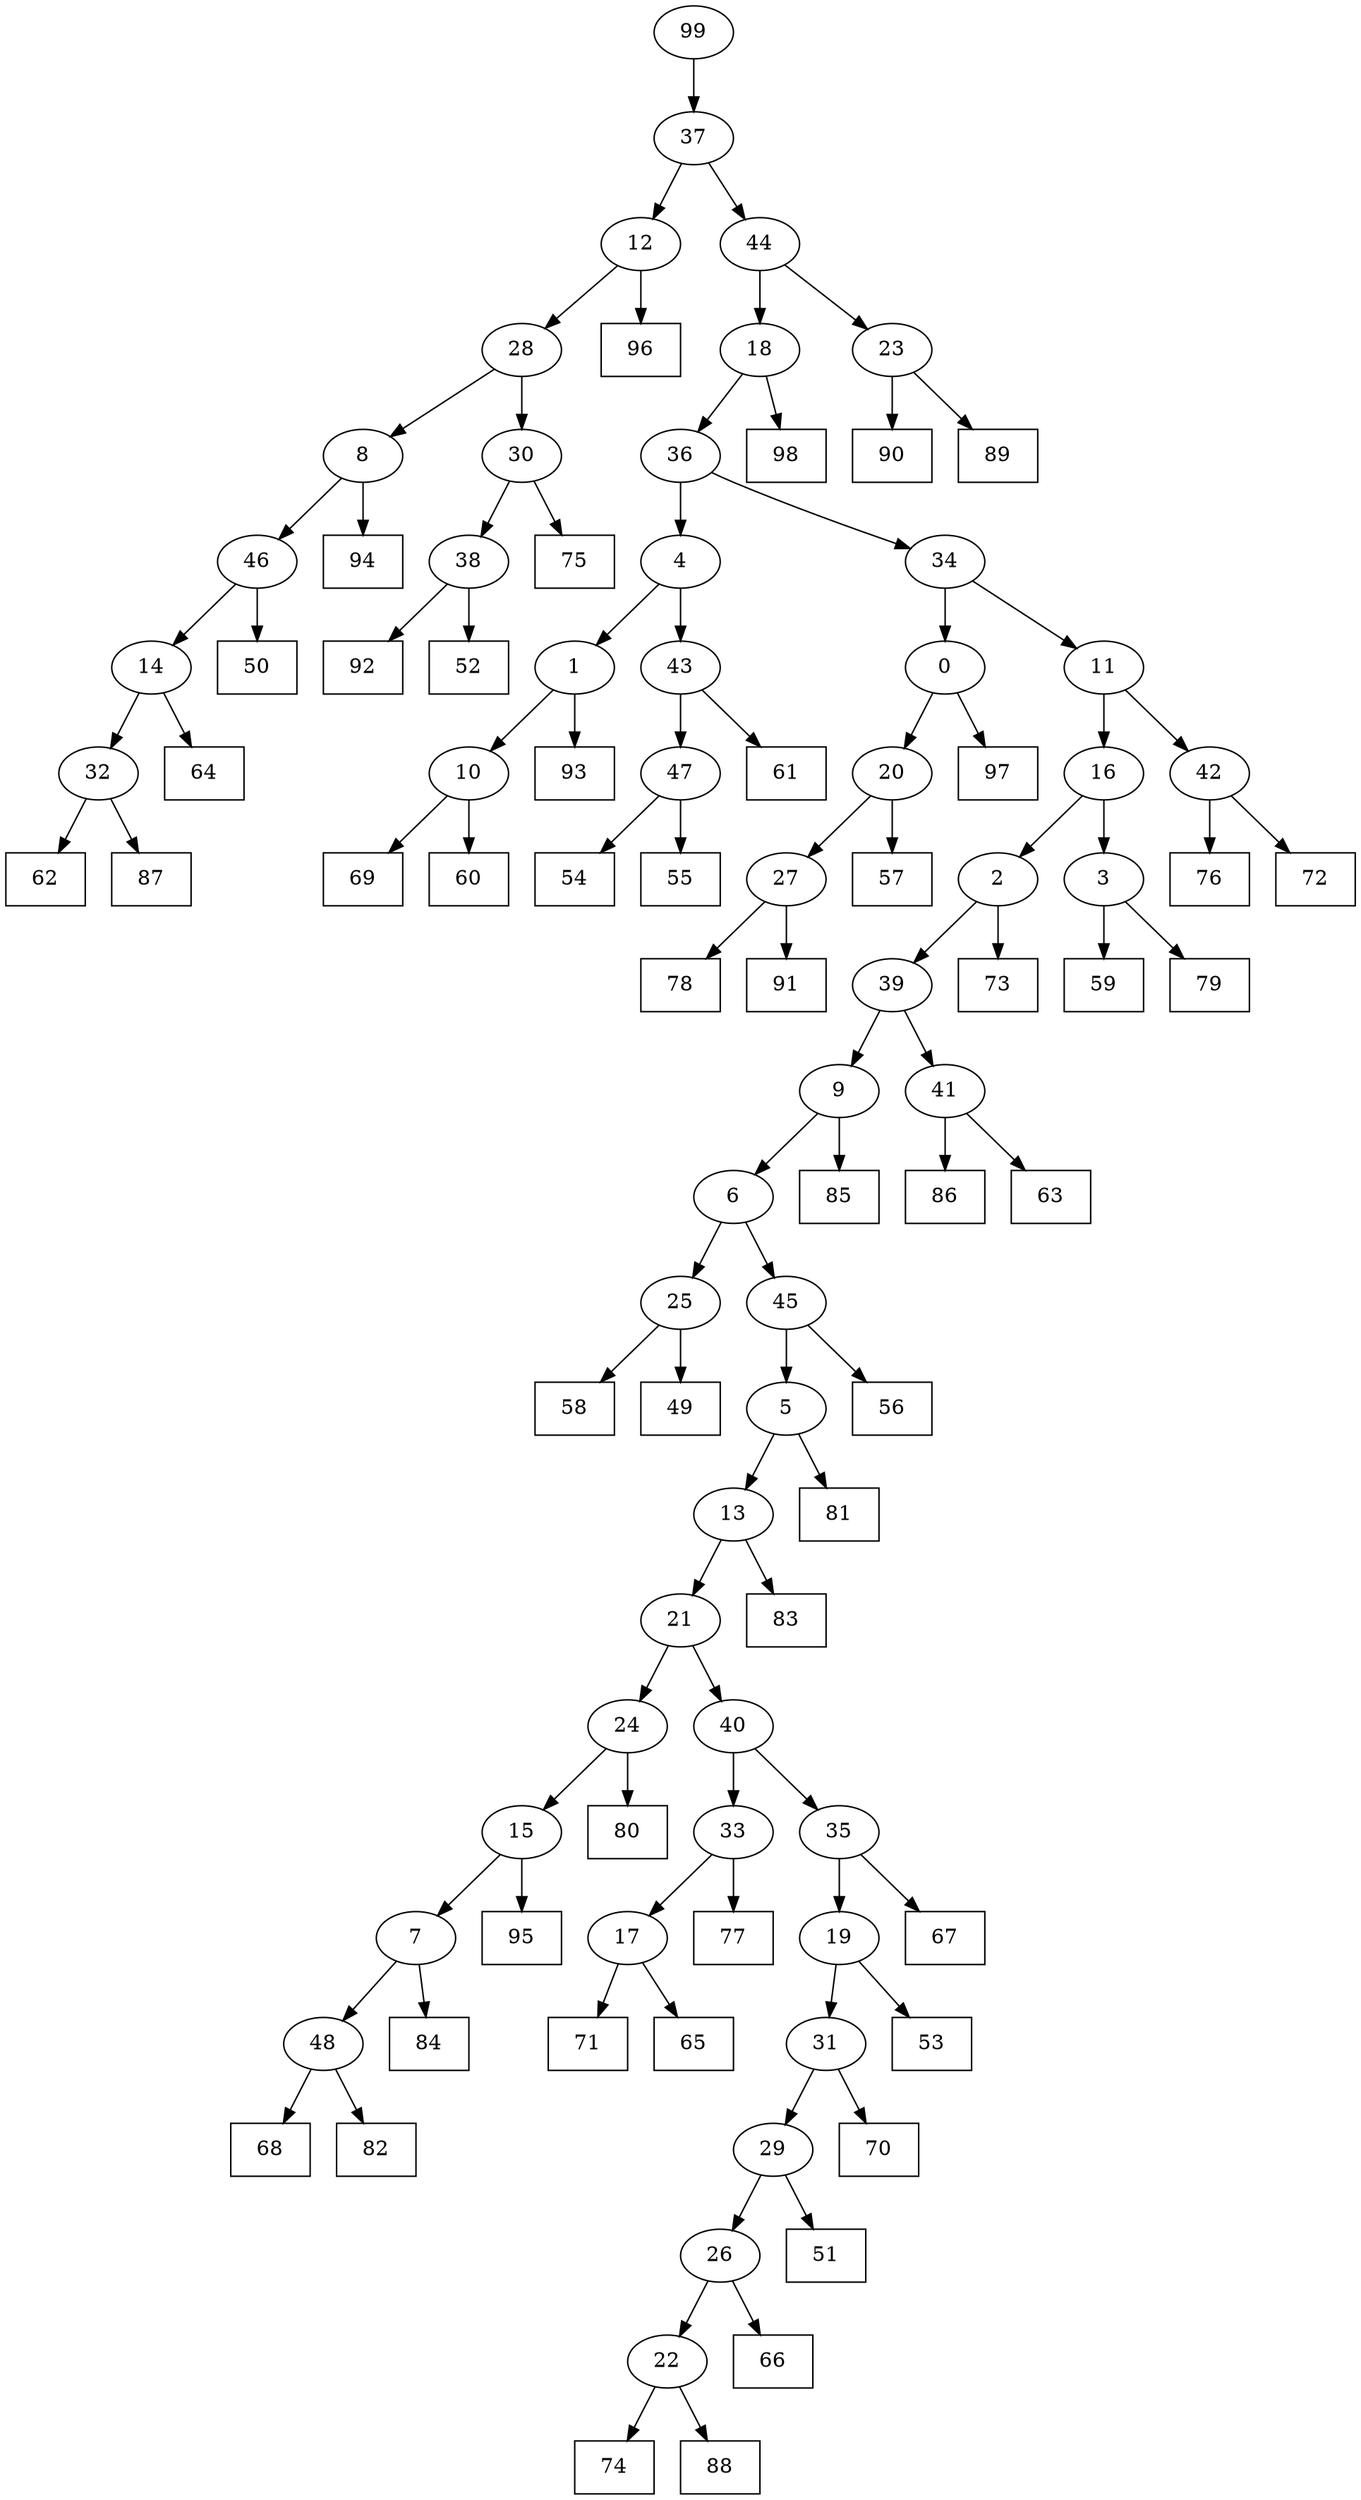digraph G {
0[label="0"];
1[label="1"];
2[label="2"];
3[label="3"];
4[label="4"];
5[label="5"];
6[label="6"];
7[label="7"];
8[label="8"];
9[label="9"];
10[label="10"];
11[label="11"];
12[label="12"];
13[label="13"];
14[label="14"];
15[label="15"];
16[label="16"];
17[label="17"];
18[label="18"];
19[label="19"];
20[label="20"];
21[label="21"];
22[label="22"];
23[label="23"];
24[label="24"];
25[label="25"];
26[label="26"];
27[label="27"];
28[label="28"];
29[label="29"];
30[label="30"];
31[label="31"];
32[label="32"];
33[label="33"];
34[label="34"];
35[label="35"];
36[label="36"];
37[label="37"];
38[label="38"];
39[label="39"];
40[label="40"];
41[label="41"];
42[label="42"];
43[label="43"];
44[label="44"];
45[label="45"];
46[label="46"];
47[label="47"];
48[label="48"];
49[shape=box,label="58"];
50[shape=box,label="84"];
51[shape=box,label="75"];
52[shape=box,label="51"];
53[shape=box,label="68"];
54[shape=box,label="64"];
55[shape=box,label="62"];
56[shape=box,label="90"];
57[shape=box,label="86"];
58[shape=box,label="85"];
59[shape=box,label="57"];
60[shape=box,label="78"];
61[shape=box,label="87"];
62[shape=box,label="77"];
63[shape=box,label="95"];
64[shape=box,label="81"];
65[shape=box,label="54"];
66[shape=box,label="59"];
67[shape=box,label="55"];
68[shape=box,label="82"];
69[shape=box,label="69"];
70[shape=box,label="67"];
71[shape=box,label="97"];
72[shape=box,label="80"];
73[shape=box,label="60"];
74[shape=box,label="94"];
75[shape=box,label="98"];
76[shape=box,label="92"];
77[shape=box,label="61"];
78[shape=box,label="66"];
79[shape=box,label="63"];
80[shape=box,label="76"];
81[shape=box,label="74"];
82[shape=box,label="89"];
83[shape=box,label="50"];
84[shape=box,label="88"];
85[shape=box,label="79"];
86[shape=box,label="72"];
87[shape=box,label="71"];
88[shape=box,label="96"];
89[shape=box,label="56"];
90[shape=box,label="49"];
91[shape=box,label="93"];
92[shape=box,label="91"];
93[shape=box,label="73"];
94[shape=box,label="65"];
95[shape=box,label="70"];
96[shape=box,label="52"];
97[shape=box,label="83"];
98[shape=box,label="53"];
99[label="99"];
31->95 ;
43->77 ;
14->54 ;
5->13 ;
47->65 ;
35->70 ;
41->79 ;
20->59 ;
37->12 ;
22->81 ;
3->66 ;
15->63 ;
48->68 ;
18->36 ;
23->82 ;
24->15 ;
99->37 ;
13->97 ;
29->26 ;
11->42 ;
3->85 ;
40->33 ;
9->58 ;
10->69 ;
38->96 ;
36->4 ;
23->56 ;
27->60 ;
20->27 ;
27->92 ;
33->62 ;
30->38 ;
38->76 ;
30->51 ;
18->75 ;
10->73 ;
12->88 ;
12->28 ;
28->30 ;
26->22 ;
22->84 ;
1->10 ;
17->87 ;
33->17 ;
45->89 ;
42->86 ;
25->49 ;
28->8 ;
8->46 ;
48->53 ;
2->93 ;
39->9 ;
9->6 ;
46->83 ;
2->39 ;
7->50 ;
5->64 ;
32->61 ;
6->45 ;
45->5 ;
0->20 ;
44->23 ;
4->1 ;
1->91 ;
7->48 ;
25->90 ;
46->14 ;
40->35 ;
42->80 ;
37->44 ;
4->43 ;
13->21 ;
21->40 ;
8->74 ;
11->16 ;
16->3 ;
15->7 ;
14->32 ;
32->55 ;
29->52 ;
19->31 ;
43->47 ;
47->67 ;
26->78 ;
39->41 ;
41->57 ;
6->25 ;
36->34 ;
34->11 ;
31->29 ;
34->0 ;
0->71 ;
16->2 ;
44->18 ;
21->24 ;
24->72 ;
17->94 ;
35->19 ;
19->98 ;
}
